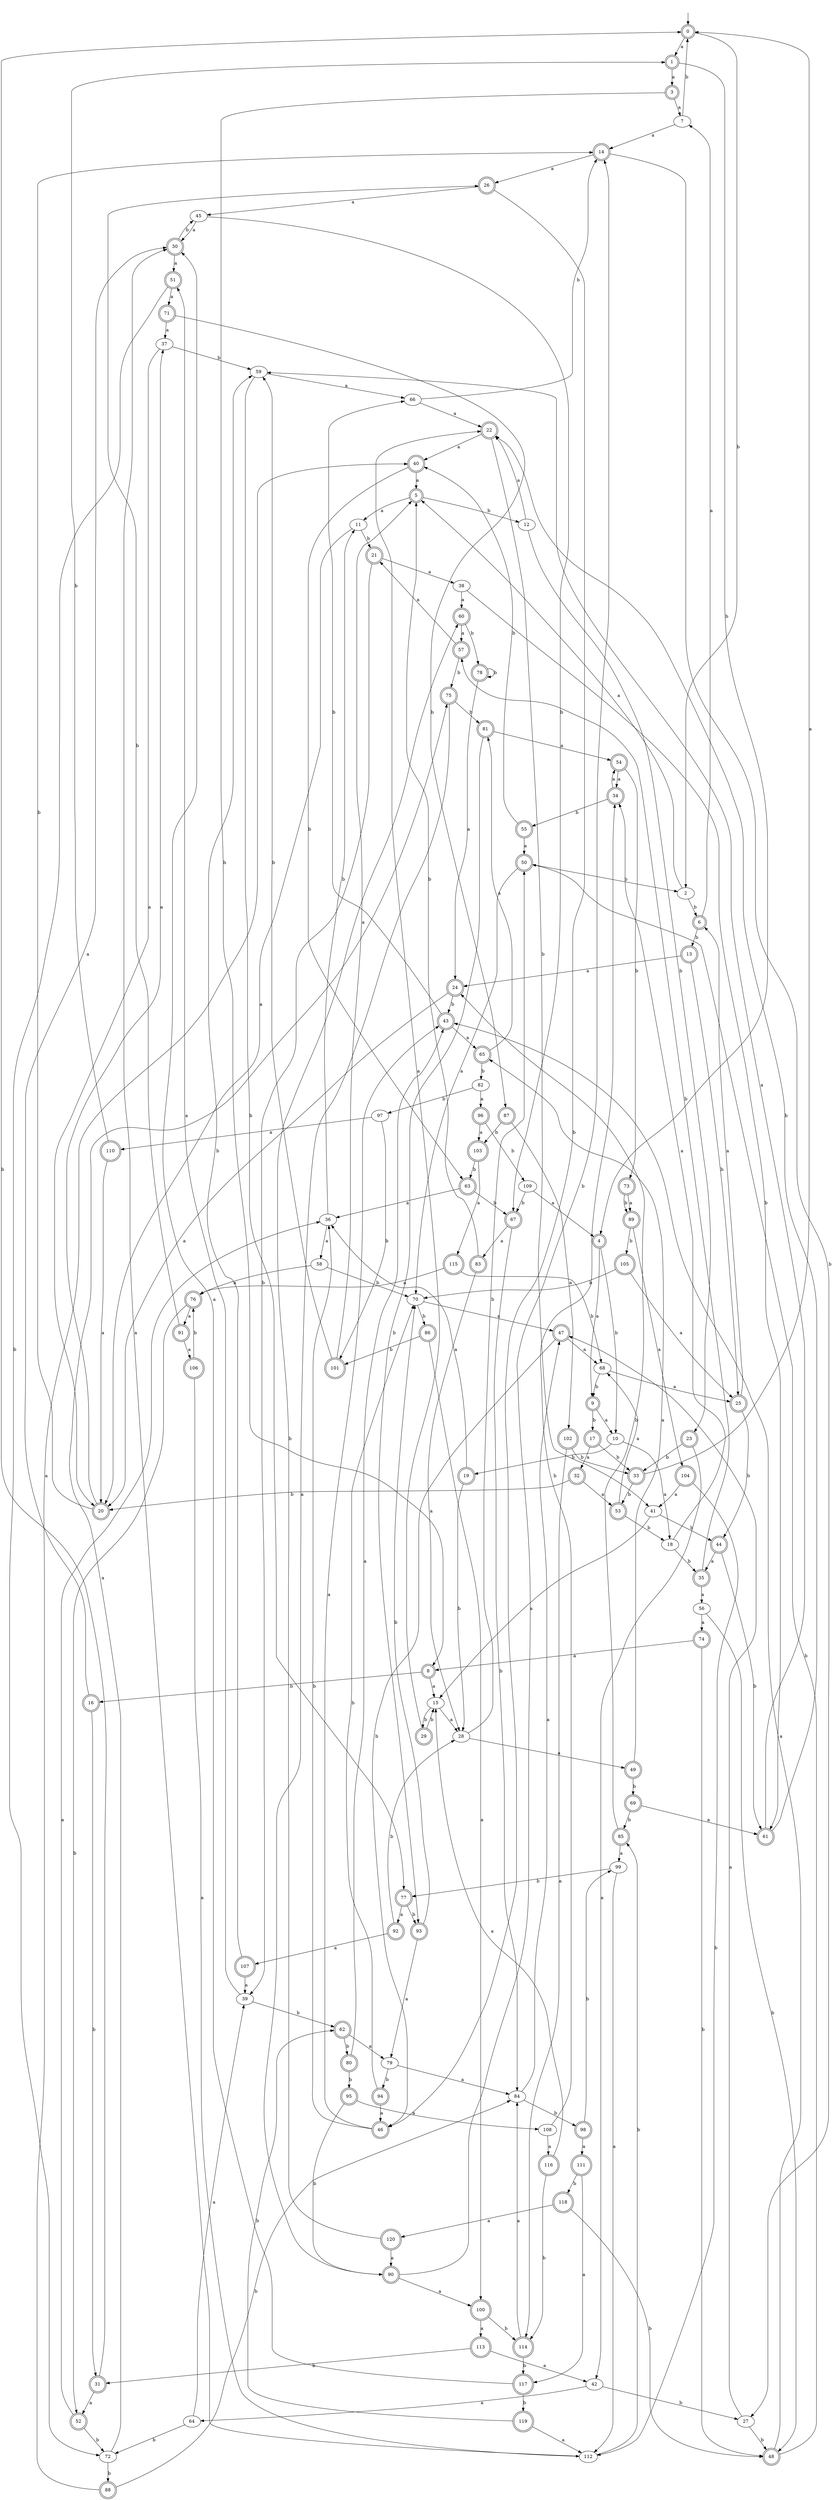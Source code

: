digraph RandomDFA {
  __start0 [label="", shape=none];
  __start0 -> 0 [label=""];
  0 [shape=circle] [shape=doublecircle]
  0 -> 1 [label="a"]
  0 -> 2 [label="b"]
  1 [shape=doublecircle]
  1 -> 3 [label="a"]
  1 -> 4 [label="b"]
  2
  2 -> 5 [label="a"]
  2 -> 6 [label="b"]
  3 [shape=doublecircle]
  3 -> 7 [label="a"]
  3 -> 8 [label="b"]
  4 [shape=doublecircle]
  4 -> 9 [label="a"]
  4 -> 10 [label="b"]
  5 [shape=doublecircle]
  5 -> 11 [label="a"]
  5 -> 12 [label="b"]
  6 [shape=doublecircle]
  6 -> 7 [label="a"]
  6 -> 13 [label="b"]
  7
  7 -> 14 [label="a"]
  7 -> 0 [label="b"]
  8 [shape=doublecircle]
  8 -> 15 [label="a"]
  8 -> 16 [label="b"]
  9 [shape=doublecircle]
  9 -> 10 [label="a"]
  9 -> 17 [label="b"]
  10
  10 -> 18 [label="a"]
  10 -> 19 [label="b"]
  11
  11 -> 20 [label="a"]
  11 -> 21 [label="b"]
  12
  12 -> 22 [label="a"]
  12 -> 23 [label="b"]
  13 [shape=doublecircle]
  13 -> 24 [label="a"]
  13 -> 25 [label="b"]
  14 [shape=doublecircle]
  14 -> 26 [label="a"]
  14 -> 27 [label="b"]
  15
  15 -> 28 [label="a"]
  15 -> 29 [label="b"]
  16 [shape=doublecircle]
  16 -> 30 [label="a"]
  16 -> 31 [label="b"]
  17 [shape=doublecircle]
  17 -> 32 [label="a"]
  17 -> 33 [label="b"]
  18
  18 -> 34 [label="a"]
  18 -> 35 [label="b"]
  19 [shape=doublecircle]
  19 -> 36 [label="a"]
  19 -> 28 [label="b"]
  20 [shape=doublecircle]
  20 -> 37 [label="a"]
  20 -> 14 [label="b"]
  21 [shape=doublecircle]
  21 -> 38 [label="a"]
  21 -> 39 [label="b"]
  22 [shape=doublecircle]
  22 -> 40 [label="a"]
  22 -> 41 [label="b"]
  23 [shape=doublecircle]
  23 -> 42 [label="a"]
  23 -> 33 [label="b"]
  24 [shape=doublecircle]
  24 -> 20 [label="a"]
  24 -> 43 [label="b"]
  25 [shape=doublecircle]
  25 -> 6 [label="a"]
  25 -> 44 [label="b"]
  26 [shape=doublecircle]
  26 -> 45 [label="a"]
  26 -> 46 [label="b"]
  27
  27 -> 47 [label="a"]
  27 -> 48 [label="b"]
  28
  28 -> 49 [label="a"]
  28 -> 50 [label="b"]
  29 [shape=doublecircle]
  29 -> 22 [label="a"]
  29 -> 15 [label="b"]
  30 [shape=doublecircle]
  30 -> 51 [label="a"]
  30 -> 45 [label="b"]
  31 [shape=doublecircle]
  31 -> 52 [label="a"]
  31 -> 0 [label="b"]
  32 [shape=doublecircle]
  32 -> 53 [label="a"]
  32 -> 20 [label="b"]
  33 [shape=doublecircle]
  33 -> 0 [label="a"]
  33 -> 53 [label="b"]
  34 [shape=doublecircle]
  34 -> 54 [label="a"]
  34 -> 55 [label="b"]
  35 [shape=doublecircle]
  35 -> 56 [label="a"]
  35 -> 57 [label="b"]
  36
  36 -> 58 [label="a"]
  36 -> 11 [label="b"]
  37
  37 -> 20 [label="a"]
  37 -> 59 [label="b"]
  38
  38 -> 60 [label="a"]
  38 -> 61 [label="b"]
  39
  39 -> 51 [label="a"]
  39 -> 62 [label="b"]
  40 [shape=doublecircle]
  40 -> 5 [label="a"]
  40 -> 63 [label="b"]
  41
  41 -> 15 [label="a"]
  41 -> 44 [label="b"]
  42
  42 -> 64 [label="a"]
  42 -> 27 [label="b"]
  43 [shape=doublecircle]
  43 -> 65 [label="a"]
  43 -> 66 [label="b"]
  44 [shape=doublecircle]
  44 -> 35 [label="a"]
  44 -> 61 [label="b"]
  45
  45 -> 30 [label="a"]
  45 -> 67 [label="b"]
  46 [shape=doublecircle]
  46 -> 43 [label="a"]
  46 -> 36 [label="b"]
  47 [shape=doublecircle]
  47 -> 68 [label="a"]
  47 -> 46 [label="b"]
  48 [shape=doublecircle]
  48 -> 43 [label="a"]
  48 -> 50 [label="b"]
  49 [shape=doublecircle]
  49 -> 65 [label="a"]
  49 -> 69 [label="b"]
  50 [shape=doublecircle]
  50 -> 70 [label="a"]
  50 -> 2 [label="b"]
  51 [shape=doublecircle]
  51 -> 71 [label="a"]
  51 -> 72 [label="b"]
  52 [shape=doublecircle]
  52 -> 36 [label="a"]
  52 -> 72 [label="b"]
  53 [shape=doublecircle]
  53 -> 68 [label="a"]
  53 -> 18 [label="b"]
  54 [shape=doublecircle]
  54 -> 34 [label="a"]
  54 -> 73 [label="b"]
  55 [shape=doublecircle]
  55 -> 50 [label="a"]
  55 -> 40 [label="b"]
  56
  56 -> 74 [label="a"]
  56 -> 48 [label="b"]
  57 [shape=doublecircle]
  57 -> 21 [label="a"]
  57 -> 75 [label="b"]
  58
  58 -> 76 [label="a"]
  58 -> 70 [label="b"]
  59
  59 -> 66 [label="a"]
  59 -> 77 [label="b"]
  60 [shape=doublecircle]
  60 -> 57 [label="a"]
  60 -> 78 [label="b"]
  61 [shape=doublecircle]
  61 -> 59 [label="a"]
  61 -> 22 [label="b"]
  62 [shape=doublecircle]
  62 -> 79 [label="a"]
  62 -> 80 [label="b"]
  63 [shape=doublecircle]
  63 -> 36 [label="a"]
  63 -> 67 [label="b"]
  64
  64 -> 39 [label="a"]
  64 -> 72 [label="b"]
  65 [shape=doublecircle]
  65 -> 81 [label="a"]
  65 -> 82 [label="b"]
  66
  66 -> 22 [label="a"]
  66 -> 14 [label="b"]
  67 [shape=doublecircle]
  67 -> 83 [label="a"]
  67 -> 84 [label="b"]
  68
  68 -> 25 [label="a"]
  68 -> 9 [label="b"]
  69 [shape=doublecircle]
  69 -> 61 [label="a"]
  69 -> 85 [label="b"]
  70
  70 -> 47 [label="a"]
  70 -> 86 [label="b"]
  71 [shape=doublecircle]
  71 -> 37 [label="a"]
  71 -> 87 [label="b"]
  72
  72 -> 75 [label="a"]
  72 -> 88 [label="b"]
  73 [shape=doublecircle]
  73 -> 89 [label="a"]
  73 -> 89 [label="b"]
  74 [shape=doublecircle]
  74 -> 8 [label="a"]
  74 -> 48 [label="b"]
  75 [shape=doublecircle]
  75 -> 90 [label="a"]
  75 -> 81 [label="b"]
  76 [shape=doublecircle]
  76 -> 91 [label="a"]
  76 -> 52 [label="b"]
  77 [shape=doublecircle]
  77 -> 92 [label="a"]
  77 -> 93 [label="b"]
  78 [shape=doublecircle]
  78 -> 24 [label="a"]
  78 -> 78 [label="b"]
  79
  79 -> 84 [label="a"]
  79 -> 94 [label="b"]
  80 [shape=doublecircle]
  80 -> 43 [label="a"]
  80 -> 95 [label="b"]
  81 [shape=doublecircle]
  81 -> 54 [label="a"]
  81 -> 93 [label="b"]
  82
  82 -> 96 [label="a"]
  82 -> 97 [label="b"]
  83 [shape=doublecircle]
  83 -> 28 [label="a"]
  83 -> 5 [label="b"]
  84
  84 -> 47 [label="a"]
  84 -> 98 [label="b"]
  85 [shape=doublecircle]
  85 -> 99 [label="a"]
  85 -> 24 [label="b"]
  86 [shape=doublecircle]
  86 -> 100 [label="a"]
  86 -> 101 [label="b"]
  87 [shape=doublecircle]
  87 -> 102 [label="a"]
  87 -> 103 [label="b"]
  88 [shape=doublecircle]
  88 -> 40 [label="a"]
  88 -> 84 [label="b"]
  89 [shape=doublecircle]
  89 -> 104 [label="a"]
  89 -> 105 [label="b"]
  90 [shape=doublecircle]
  90 -> 100 [label="a"]
  90 -> 14 [label="b"]
  91 [shape=doublecircle]
  91 -> 106 [label="a"]
  91 -> 26 [label="b"]
  92 [shape=doublecircle]
  92 -> 107 [label="a"]
  92 -> 28 [label="b"]
  93 [shape=doublecircle]
  93 -> 79 [label="a"]
  93 -> 70 [label="b"]
  94 [shape=doublecircle]
  94 -> 46 [label="a"]
  94 -> 70 [label="b"]
  95 [shape=doublecircle]
  95 -> 108 [label="a"]
  95 -> 90 [label="b"]
  96 [shape=doublecircle]
  96 -> 103 [label="a"]
  96 -> 109 [label="b"]
  97
  97 -> 110 [label="a"]
  97 -> 101 [label="b"]
  98 [shape=doublecircle]
  98 -> 111 [label="a"]
  98 -> 99 [label="b"]
  99
  99 -> 112 [label="a"]
  99 -> 77 [label="b"]
  100 [shape=doublecircle]
  100 -> 113 [label="a"]
  100 -> 114 [label="b"]
  101 [shape=doublecircle]
  101 -> 5 [label="a"]
  101 -> 59 [label="b"]
  102 [shape=doublecircle]
  102 -> 114 [label="a"]
  102 -> 33 [label="b"]
  103 [shape=doublecircle]
  103 -> 115 [label="a"]
  103 -> 63 [label="b"]
  104 [shape=doublecircle]
  104 -> 41 [label="a"]
  104 -> 112 [label="b"]
  105 [shape=doublecircle]
  105 -> 25 [label="a"]
  105 -> 70 [label="b"]
  106 [shape=doublecircle]
  106 -> 112 [label="a"]
  106 -> 76 [label="b"]
  107 [shape=doublecircle]
  107 -> 39 [label="a"]
  107 -> 59 [label="b"]
  108
  108 -> 116 [label="a"]
  108 -> 34 [label="b"]
  109
  109 -> 4 [label="a"]
  109 -> 67 [label="b"]
  110 [shape=doublecircle]
  110 -> 20 [label="a"]
  110 -> 1 [label="b"]
  111 [shape=doublecircle]
  111 -> 117 [label="a"]
  111 -> 118 [label="b"]
  112
  112 -> 30 [label="a"]
  112 -> 85 [label="b"]
  113 [shape=doublecircle]
  113 -> 42 [label="a"]
  113 -> 31 [label="b"]
  114 [shape=doublecircle]
  114 -> 84 [label="a"]
  114 -> 117 [label="b"]
  115 [shape=doublecircle]
  115 -> 76 [label="a"]
  115 -> 68 [label="b"]
  116 [shape=doublecircle]
  116 -> 15 [label="a"]
  116 -> 114 [label="b"]
  117 [shape=doublecircle]
  117 -> 30 [label="a"]
  117 -> 119 [label="b"]
  118 [shape=doublecircle]
  118 -> 120 [label="a"]
  118 -> 48 [label="b"]
  119 [shape=doublecircle]
  119 -> 112 [label="a"]
  119 -> 62 [label="b"]
  120 [shape=doublecircle]
  120 -> 90 [label="a"]
  120 -> 60 [label="b"]
}
